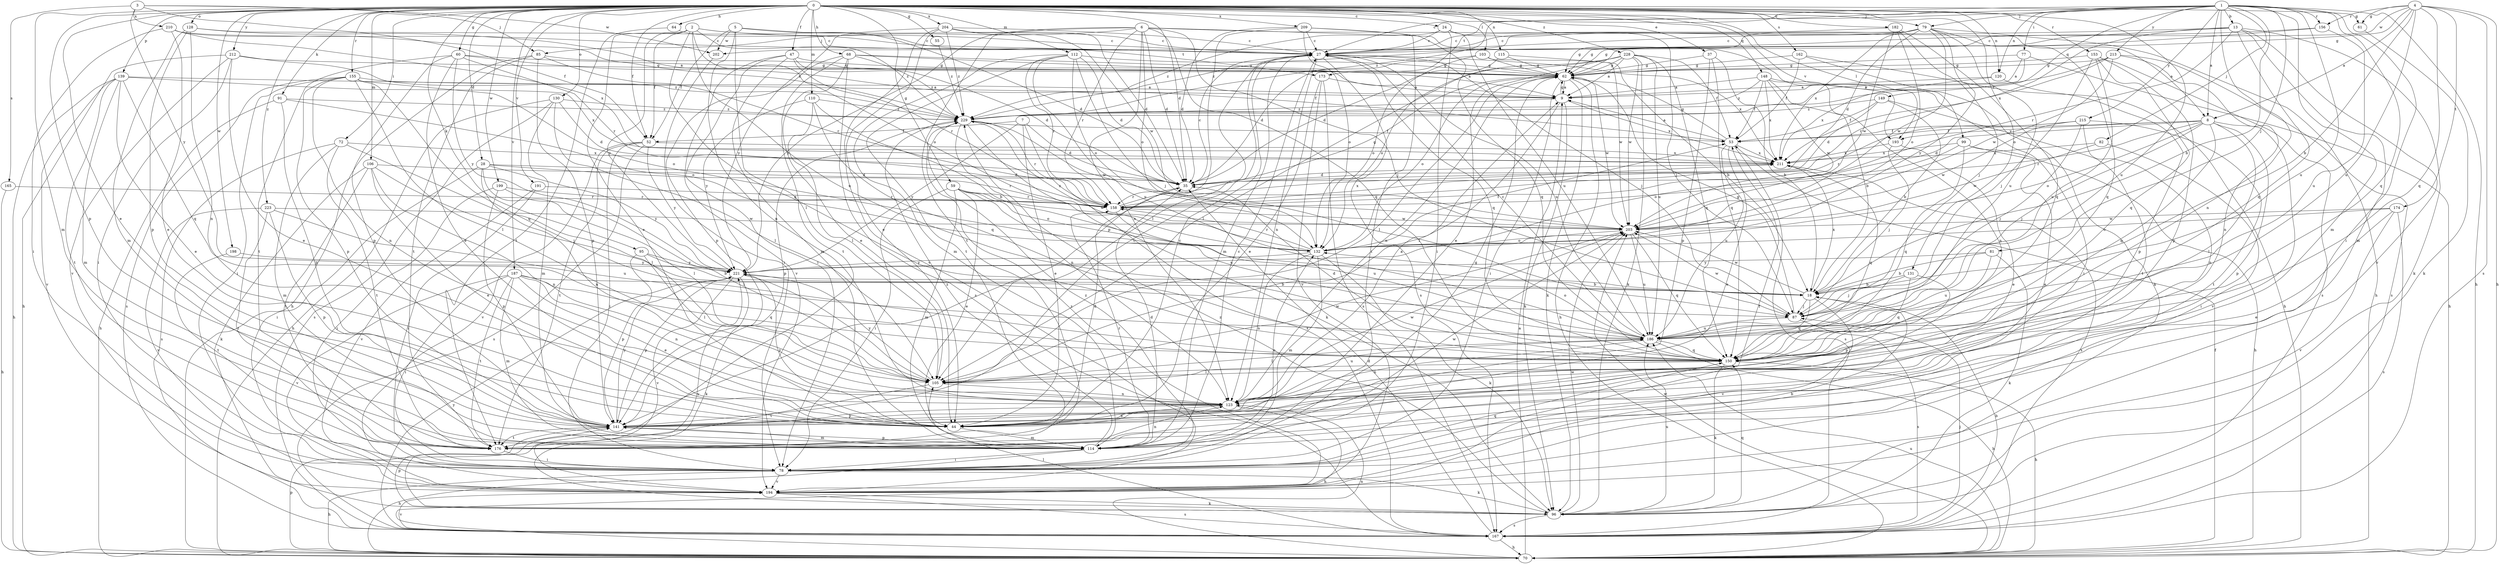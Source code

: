 strict digraph  {
0;
1;
2;
3;
4;
5;
6;
7;
8;
9;
13;
18;
24;
27;
28;
35;
37;
44;
47;
52;
53;
55;
59;
60;
61;
62;
64;
68;
70;
72;
77;
78;
79;
81;
82;
85;
87;
91;
95;
96;
99;
103;
105;
106;
110;
112;
114;
115;
120;
123;
128;
130;
131;
132;
139;
141;
148;
149;
150;
153;
155;
156;
158;
162;
165;
167;
173;
174;
176;
182;
186;
187;
191;
193;
194;
198;
199;
202;
203;
204;
209;
210;
211;
212;
213;
215;
221;
223;
228;
229;
0 -> 24  [label=c];
0 -> 28  [label=d];
0 -> 35  [label=d];
0 -> 37  [label=e];
0 -> 44  [label=e];
0 -> 47  [label=f];
0 -> 52  [label=f];
0 -> 55  [label=g];
0 -> 59  [label=g];
0 -> 60  [label=g];
0 -> 61  [label=g];
0 -> 64  [label=h];
0 -> 68  [label=h];
0 -> 72  [label=i];
0 -> 79  [label=j];
0 -> 91  [label=k];
0 -> 95  [label=k];
0 -> 99  [label=l];
0 -> 103  [label=l];
0 -> 106  [label=m];
0 -> 110  [label=m];
0 -> 112  [label=m];
0 -> 114  [label=m];
0 -> 115  [label=n];
0 -> 120  [label=n];
0 -> 128  [label=o];
0 -> 130  [label=o];
0 -> 131  [label=o];
0 -> 139  [label=p];
0 -> 141  [label=p];
0 -> 148  [label=q];
0 -> 153  [label=r];
0 -> 155  [label=r];
0 -> 162  [label=s];
0 -> 182  [label=u];
0 -> 186  [label=u];
0 -> 187  [label=v];
0 -> 191  [label=v];
0 -> 193  [label=v];
0 -> 198  [label=w];
0 -> 199  [label=w];
0 -> 204  [label=x];
0 -> 209  [label=x];
0 -> 212  [label=y];
0 -> 223  [label=z];
0 -> 228  [label=z];
1 -> 8  [label=a];
1 -> 13  [label=b];
1 -> 18  [label=b];
1 -> 27  [label=c];
1 -> 70  [label=h];
1 -> 77  [label=i];
1 -> 78  [label=i];
1 -> 79  [label=j];
1 -> 81  [label=j];
1 -> 82  [label=j];
1 -> 114  [label=m];
1 -> 120  [label=n];
1 -> 123  [label=n];
1 -> 149  [label=q];
1 -> 150  [label=q];
1 -> 156  [label=r];
1 -> 173  [label=t];
1 -> 186  [label=u];
1 -> 213  [label=y];
1 -> 215  [label=y];
1 -> 229  [label=z];
2 -> 27  [label=c];
2 -> 44  [label=e];
2 -> 52  [label=f];
2 -> 132  [label=o];
2 -> 150  [label=q];
2 -> 173  [label=t];
2 -> 186  [label=u];
2 -> 221  [label=y];
2 -> 229  [label=z];
3 -> 52  [label=f];
3 -> 85  [label=j];
3 -> 165  [label=s];
3 -> 202  [label=w];
3 -> 210  [label=x];
3 -> 221  [label=y];
4 -> 8  [label=a];
4 -> 18  [label=b];
4 -> 61  [label=g];
4 -> 62  [label=g];
4 -> 70  [label=h];
4 -> 150  [label=q];
4 -> 156  [label=r];
4 -> 167  [label=s];
4 -> 174  [label=t];
4 -> 186  [label=u];
4 -> 202  [label=w];
5 -> 27  [label=c];
5 -> 35  [label=d];
5 -> 52  [label=f];
5 -> 105  [label=l];
5 -> 123  [label=n];
5 -> 202  [label=w];
6 -> 8  [label=a];
6 -> 35  [label=d];
6 -> 85  [label=j];
6 -> 87  [label=j];
6 -> 123  [label=n];
6 -> 132  [label=o];
6 -> 150  [label=q];
6 -> 158  [label=r];
6 -> 176  [label=t];
6 -> 193  [label=v];
6 -> 221  [label=y];
7 -> 35  [label=d];
7 -> 44  [label=e];
7 -> 52  [label=f];
7 -> 167  [label=s];
7 -> 221  [label=y];
8 -> 35  [label=d];
8 -> 53  [label=f];
8 -> 87  [label=j];
8 -> 105  [label=l];
8 -> 132  [label=o];
8 -> 141  [label=p];
8 -> 150  [label=q];
8 -> 158  [label=r];
8 -> 193  [label=v];
8 -> 194  [label=v];
9 -> 62  [label=g];
9 -> 96  [label=k];
9 -> 105  [label=l];
9 -> 211  [label=x];
9 -> 229  [label=z];
13 -> 27  [label=c];
13 -> 62  [label=g];
13 -> 96  [label=k];
13 -> 114  [label=m];
13 -> 150  [label=q];
13 -> 158  [label=r];
13 -> 194  [label=v];
13 -> 211  [label=x];
18 -> 87  [label=j];
18 -> 150  [label=q];
18 -> 194  [label=v];
18 -> 203  [label=w];
18 -> 211  [label=x];
24 -> 27  [label=c];
24 -> 78  [label=i];
24 -> 87  [label=j];
24 -> 186  [label=u];
24 -> 229  [label=z];
27 -> 62  [label=g];
27 -> 87  [label=j];
27 -> 105  [label=l];
27 -> 114  [label=m];
27 -> 123  [label=n];
27 -> 150  [label=q];
27 -> 167  [label=s];
27 -> 186  [label=u];
27 -> 211  [label=x];
28 -> 35  [label=d];
28 -> 78  [label=i];
28 -> 105  [label=l];
28 -> 123  [label=n];
28 -> 158  [label=r];
28 -> 221  [label=y];
35 -> 27  [label=c];
35 -> 158  [label=r];
37 -> 18  [label=b];
37 -> 62  [label=g];
37 -> 141  [label=p];
37 -> 150  [label=q];
44 -> 27  [label=c];
44 -> 35  [label=d];
44 -> 114  [label=m];
44 -> 221  [label=y];
47 -> 35  [label=d];
47 -> 62  [label=g];
47 -> 78  [label=i];
47 -> 114  [label=m];
47 -> 158  [label=r];
47 -> 194  [label=v];
52 -> 78  [label=i];
52 -> 167  [label=s];
52 -> 176  [label=t];
52 -> 194  [label=v];
52 -> 211  [label=x];
52 -> 221  [label=y];
53 -> 9  [label=a];
53 -> 44  [label=e];
53 -> 62  [label=g];
53 -> 167  [label=s];
53 -> 186  [label=u];
53 -> 211  [label=x];
55 -> 229  [label=z];
59 -> 44  [label=e];
59 -> 78  [label=i];
59 -> 114  [label=m];
59 -> 132  [label=o];
59 -> 158  [label=r];
59 -> 186  [label=u];
59 -> 203  [label=w];
60 -> 44  [label=e];
60 -> 53  [label=f];
60 -> 62  [label=g];
60 -> 141  [label=p];
60 -> 158  [label=r];
60 -> 176  [label=t];
60 -> 221  [label=y];
61 -> 96  [label=k];
62 -> 9  [label=a];
62 -> 70  [label=h];
62 -> 78  [label=i];
62 -> 96  [label=k];
62 -> 105  [label=l];
62 -> 123  [label=n];
62 -> 132  [label=o];
62 -> 203  [label=w];
64 -> 27  [label=c];
64 -> 176  [label=t];
68 -> 9  [label=a];
68 -> 44  [label=e];
68 -> 62  [label=g];
68 -> 141  [label=p];
68 -> 167  [label=s];
68 -> 176  [label=t];
68 -> 229  [label=z];
70 -> 9  [label=a];
70 -> 53  [label=f];
70 -> 123  [label=n];
70 -> 141  [label=p];
70 -> 186  [label=u];
70 -> 203  [label=w];
72 -> 105  [label=l];
72 -> 114  [label=m];
72 -> 167  [label=s];
72 -> 176  [label=t];
72 -> 211  [label=x];
77 -> 9  [label=a];
77 -> 62  [label=g];
77 -> 70  [label=h];
77 -> 229  [label=z];
78 -> 53  [label=f];
78 -> 70  [label=h];
78 -> 96  [label=k];
78 -> 150  [label=q];
78 -> 194  [label=v];
78 -> 229  [label=z];
79 -> 27  [label=c];
79 -> 35  [label=d];
79 -> 62  [label=g];
79 -> 70  [label=h];
79 -> 150  [label=q];
79 -> 186  [label=u];
79 -> 203  [label=w];
79 -> 211  [label=x];
79 -> 221  [label=y];
79 -> 229  [label=z];
81 -> 18  [label=b];
81 -> 96  [label=k];
81 -> 186  [label=u];
81 -> 221  [label=y];
82 -> 78  [label=i];
82 -> 203  [label=w];
82 -> 211  [label=x];
85 -> 62  [label=g];
85 -> 70  [label=h];
85 -> 141  [label=p];
85 -> 158  [label=r];
85 -> 176  [label=t];
87 -> 62  [label=g];
87 -> 167  [label=s];
87 -> 186  [label=u];
87 -> 203  [label=w];
91 -> 70  [label=h];
91 -> 132  [label=o];
91 -> 141  [label=p];
91 -> 229  [label=z];
95 -> 18  [label=b];
95 -> 105  [label=l];
95 -> 141  [label=p];
95 -> 221  [label=y];
96 -> 141  [label=p];
96 -> 150  [label=q];
96 -> 167  [label=s];
96 -> 186  [label=u];
96 -> 203  [label=w];
96 -> 221  [label=y];
96 -> 229  [label=z];
99 -> 44  [label=e];
99 -> 70  [label=h];
99 -> 132  [label=o];
99 -> 150  [label=q];
99 -> 211  [label=x];
103 -> 35  [label=d];
103 -> 62  [label=g];
103 -> 132  [label=o];
103 -> 203  [label=w];
105 -> 123  [label=n];
105 -> 176  [label=t];
105 -> 186  [label=u];
105 -> 203  [label=w];
105 -> 221  [label=y];
106 -> 35  [label=d];
106 -> 44  [label=e];
106 -> 87  [label=j];
106 -> 96  [label=k];
106 -> 123  [label=n];
106 -> 176  [label=t];
110 -> 18  [label=b];
110 -> 105  [label=l];
110 -> 150  [label=q];
110 -> 221  [label=y];
110 -> 229  [label=z];
112 -> 35  [label=d];
112 -> 62  [label=g];
112 -> 87  [label=j];
112 -> 114  [label=m];
112 -> 132  [label=o];
112 -> 158  [label=r];
112 -> 176  [label=t];
112 -> 186  [label=u];
114 -> 27  [label=c];
114 -> 35  [label=d];
114 -> 62  [label=g];
114 -> 70  [label=h];
114 -> 78  [label=i];
114 -> 132  [label=o];
114 -> 141  [label=p];
114 -> 158  [label=r];
114 -> 229  [label=z];
115 -> 18  [label=b];
115 -> 35  [label=d];
115 -> 62  [label=g];
120 -> 9  [label=a];
120 -> 141  [label=p];
120 -> 211  [label=x];
123 -> 9  [label=a];
123 -> 44  [label=e];
123 -> 70  [label=h];
123 -> 141  [label=p];
123 -> 203  [label=w];
128 -> 9  [label=a];
128 -> 27  [label=c];
128 -> 114  [label=m];
128 -> 123  [label=n];
128 -> 141  [label=p];
130 -> 35  [label=d];
130 -> 70  [label=h];
130 -> 105  [label=l];
130 -> 114  [label=m];
130 -> 167  [label=s];
130 -> 229  [label=z];
131 -> 18  [label=b];
131 -> 87  [label=j];
131 -> 141  [label=p];
131 -> 150  [label=q];
132 -> 53  [label=f];
132 -> 96  [label=k];
132 -> 114  [label=m];
132 -> 123  [label=n];
132 -> 158  [label=r];
132 -> 221  [label=y];
132 -> 229  [label=z];
139 -> 9  [label=a];
139 -> 44  [label=e];
139 -> 70  [label=h];
139 -> 114  [label=m];
139 -> 150  [label=q];
139 -> 176  [label=t];
139 -> 194  [label=v];
139 -> 211  [label=x];
141 -> 27  [label=c];
141 -> 114  [label=m];
141 -> 176  [label=t];
141 -> 221  [label=y];
148 -> 9  [label=a];
148 -> 18  [label=b];
148 -> 53  [label=f];
148 -> 78  [label=i];
148 -> 123  [label=n];
148 -> 203  [label=w];
148 -> 211  [label=x];
148 -> 229  [label=z];
149 -> 18  [label=b];
149 -> 35  [label=d];
149 -> 53  [label=f];
149 -> 176  [label=t];
149 -> 229  [label=z];
150 -> 35  [label=d];
150 -> 70  [label=h];
150 -> 96  [label=k];
150 -> 105  [label=l];
153 -> 62  [label=g];
153 -> 87  [label=j];
153 -> 141  [label=p];
153 -> 150  [label=q];
153 -> 167  [label=s];
153 -> 186  [label=u];
155 -> 9  [label=a];
155 -> 78  [label=i];
155 -> 105  [label=l];
155 -> 123  [label=n];
155 -> 132  [label=o];
155 -> 141  [label=p];
155 -> 150  [label=q];
155 -> 167  [label=s];
156 -> 27  [label=c];
156 -> 62  [label=g];
156 -> 186  [label=u];
158 -> 62  [label=g];
158 -> 186  [label=u];
158 -> 203  [label=w];
158 -> 211  [label=x];
162 -> 53  [label=f];
162 -> 62  [label=g];
162 -> 70  [label=h];
162 -> 96  [label=k];
165 -> 70  [label=h];
165 -> 158  [label=r];
167 -> 18  [label=b];
167 -> 35  [label=d];
167 -> 70  [label=h];
167 -> 87  [label=j];
167 -> 105  [label=l];
167 -> 194  [label=v];
167 -> 221  [label=y];
173 -> 9  [label=a];
173 -> 44  [label=e];
173 -> 167  [label=s];
173 -> 194  [label=v];
174 -> 44  [label=e];
174 -> 132  [label=o];
174 -> 167  [label=s];
174 -> 194  [label=v];
174 -> 203  [label=w];
176 -> 78  [label=i];
176 -> 123  [label=n];
176 -> 203  [label=w];
182 -> 27  [label=c];
182 -> 87  [label=j];
182 -> 132  [label=o];
182 -> 150  [label=q];
182 -> 203  [label=w];
186 -> 27  [label=c];
186 -> 70  [label=h];
186 -> 105  [label=l];
186 -> 123  [label=n];
186 -> 132  [label=o];
186 -> 150  [label=q];
187 -> 18  [label=b];
187 -> 44  [label=e];
187 -> 78  [label=i];
187 -> 114  [label=m];
187 -> 123  [label=n];
187 -> 150  [label=q];
187 -> 176  [label=t];
187 -> 194  [label=v];
191 -> 78  [label=i];
191 -> 158  [label=r];
191 -> 194  [label=v];
193 -> 44  [label=e];
193 -> 87  [label=j];
193 -> 211  [label=x];
194 -> 18  [label=b];
194 -> 96  [label=k];
194 -> 167  [label=s];
194 -> 229  [label=z];
198 -> 176  [label=t];
198 -> 221  [label=y];
199 -> 78  [label=i];
199 -> 105  [label=l];
199 -> 141  [label=p];
199 -> 158  [label=r];
202 -> 78  [label=i];
203 -> 132  [label=o];
203 -> 150  [label=q];
203 -> 186  [label=u];
204 -> 27  [label=c];
204 -> 35  [label=d];
204 -> 44  [label=e];
204 -> 194  [label=v];
204 -> 203  [label=w];
204 -> 221  [label=y];
204 -> 229  [label=z];
209 -> 27  [label=c];
209 -> 35  [label=d];
209 -> 78  [label=i];
209 -> 132  [label=o];
209 -> 141  [label=p];
209 -> 150  [label=q];
210 -> 27  [label=c];
210 -> 44  [label=e];
210 -> 78  [label=i];
210 -> 211  [label=x];
210 -> 229  [label=z];
211 -> 35  [label=d];
211 -> 150  [label=q];
211 -> 167  [label=s];
212 -> 44  [label=e];
212 -> 62  [label=g];
212 -> 70  [label=h];
212 -> 78  [label=i];
212 -> 194  [label=v];
212 -> 229  [label=z];
213 -> 62  [label=g];
213 -> 123  [label=n];
213 -> 158  [label=r];
213 -> 167  [label=s];
213 -> 203  [label=w];
213 -> 229  [label=z];
215 -> 53  [label=f];
215 -> 87  [label=j];
215 -> 123  [label=n];
215 -> 158  [label=r];
215 -> 176  [label=t];
215 -> 203  [label=w];
221 -> 18  [label=b];
221 -> 96  [label=k];
221 -> 105  [label=l];
221 -> 141  [label=p];
221 -> 194  [label=v];
223 -> 141  [label=p];
223 -> 176  [label=t];
223 -> 186  [label=u];
223 -> 194  [label=v];
223 -> 203  [label=w];
228 -> 9  [label=a];
228 -> 44  [label=e];
228 -> 53  [label=f];
228 -> 62  [label=g];
228 -> 96  [label=k];
228 -> 105  [label=l];
228 -> 132  [label=o];
228 -> 150  [label=q];
228 -> 186  [label=u];
228 -> 203  [label=w];
229 -> 53  [label=f];
229 -> 96  [label=k];
229 -> 123  [label=n];
229 -> 141  [label=p];
229 -> 158  [label=r];
229 -> 203  [label=w];
}
